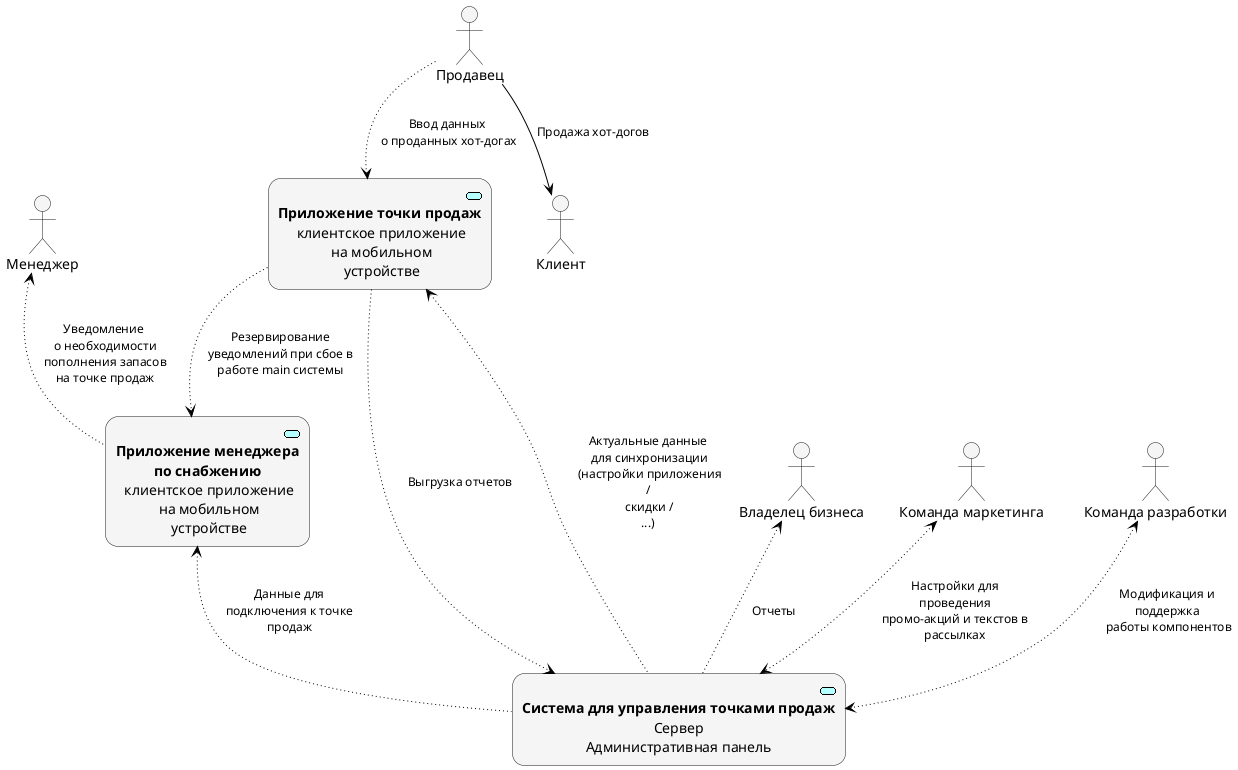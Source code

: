 @startuml
!include <archimate/Archimate>

archimate #whitesmoke "**Система для управления точками продаж** \nСервер\nАдминистративная панель" as system <<application-service>>
archimate #whitesmoke "**Приложение точки продаж** \n клиентское приложение \n на мобильном \n устройстве" as cashier_app <<application-service>>
archimate #whitesmoke "**Приложение менеджера** \n**по снабжению** \n клиентское приложение \n на мобильном \n устройстве" as manager_app <<application-service>>

actor "Продавец" as cashier #whitesmoke
actor "Менеджер" as manager #whitesmoke
actor "Клиент" as client #whitesmoke
actor "Владелец бизнеса" as business #whitesmoke
actor "Команда маркетинга" as marketing #whitesmoke
actor "Команда разработки" as devs #whitesmoke

' Cashier
Rel_Access_w(cashier, cashier_app, Ввод данных \n о проданных хот-догах)
Rel_Access_w(cashier_app, system, Выгрузка отчетов)
Rel_Access_r(cashier_app, system, Актуальные данные \n для синхронизации \n (настройки приложения /\n скидки /\n...))
Rel_Access_w(cashier_app, manager_app, Резервирование уведомлений при сбое в работе main системы)

Rel_Serving(cashier, client, Продажа хот-догов)

' Supply Manager
Rel_Access_r(manager_app, system, Данные для подключения к точке продаж)
Rel_Access_r(manager, manager_app, Уведомление \n о необходимости \n пополнения запасов \n на точке продаж)

' Business
Rel_Access_r(business, system, Отчеты)

' Marketing
Rel_Access_rw(marketing, system, "Настройки для проведения промо-акций и текстов в рассылках")

' Dev
Rel_Access_rw(devs, system, "Модификация и поддержка \n работы компонентов")

@enduml